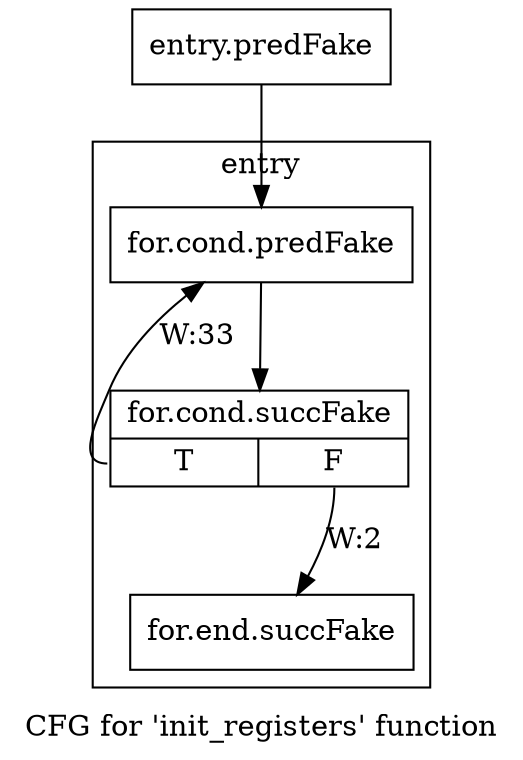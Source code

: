 digraph "CFG for 'init_registers' function" {
	label="CFG for 'init_registers' function";

	Node0x588d130 [shape=record,filename="",linenumber="",label="{entry.predFake}"];
	Node0x588d130 -> Node0x588d670[ callList="" memoryops="" filename="../../../../../src/cpp_files/libcpu.cpp" execusionnum="1"];
	Node0x58e3560 [shape=record,filename="../../../../../src/cpp_files/libcpu.cpp",linenumber="277",label="{for.end.succFake}"];
subgraph cluster_0 {
	label="entry";
	tripcount="32";
	invocationtime="1";

	Node0x588d670 [shape=record,filename="../../../../../src/cpp_files/libcpu.cpp",linenumber="274",label="{for.cond.predFake}"];
	Node0x588d670 -> Node0x58e32c0[ callList="" memoryops="" filename="../../../../../src/cpp_files/libcpu.cpp" execusionnum="33"];
	Node0x58e32c0 [shape=record,filename="../../../../../src/cpp_files/libcpu.cpp",linenumber="274",label="{for.cond.succFake|{<s0>T|<s1>F}}"];
	Node0x58e32c0:s0 -> Node0x588d670[label="W:33" callList="" memoryops="" filename="../../../../../src/cpp_files/libcpu.cpp" execusionnum="32"];
	Node0x58e32c0:s1 -> Node0x58e3560[label="W:2" callList="" memoryops="" filename="../../../../../src/cpp_files/libcpu.cpp" execusionnum="1"];
}
}

